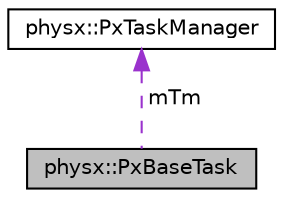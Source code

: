 digraph "physx::PxBaseTask"
{
  edge [fontname="Helvetica",fontsize="10",labelfontname="Helvetica",labelfontsize="10"];
  node [fontname="Helvetica",fontsize="10",shape=record];
  Node4 [label="physx::PxBaseTask",height=0.2,width=0.4,color="black", fillcolor="grey75", style="filled", fontcolor="black"];
  Node5 -> Node4 [dir="back",color="darkorchid3",fontsize="10",style="dashed",label=" mTm" ,fontname="Helvetica"];
  Node5 [label="physx::PxTaskManager",height=0.2,width=0.4,color="black", fillcolor="white", style="filled",URL="$classphysx_1_1PxTaskManager.html",tooltip="The PxTaskManager interface. "];
}
